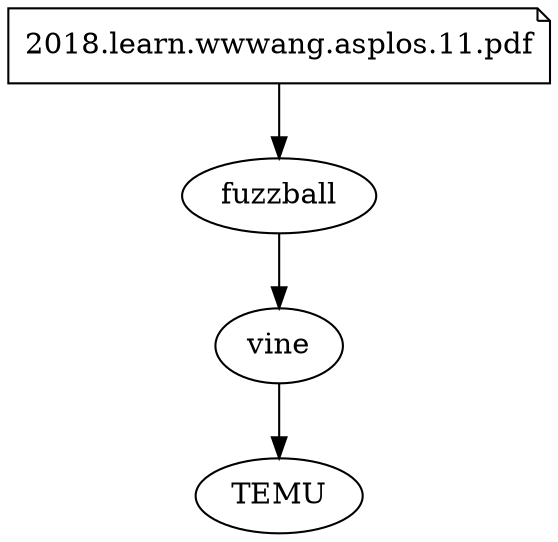 digraph
{
node[shape=note]
title[label="2018.learn.wwwang.asplos.11.pdf"]

node[shape=oval]
title -> fuzzball
fuzzball -> vine
vine -> TEMU
}
